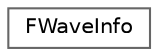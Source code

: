 digraph "Graphical Class Hierarchy"
{
 // INTERACTIVE_SVG=YES
 // LATEX_PDF_SIZE
  bgcolor="transparent";
  edge [fontname=Helvetica,fontsize=10,labelfontname=Helvetica,labelfontsize=10];
  node [fontname=Helvetica,fontsize=10,shape=box,height=0.2,width=0.4];
  rankdir="LR";
  Node0 [id="Node000000",label="FWaveInfo",height=0.2,width=0.4,color="grey40", fillcolor="white", style="filled",URL="$d0/dcb/structFWaveInfo.html",tooltip="Struct holding wave computation result :"];
}
